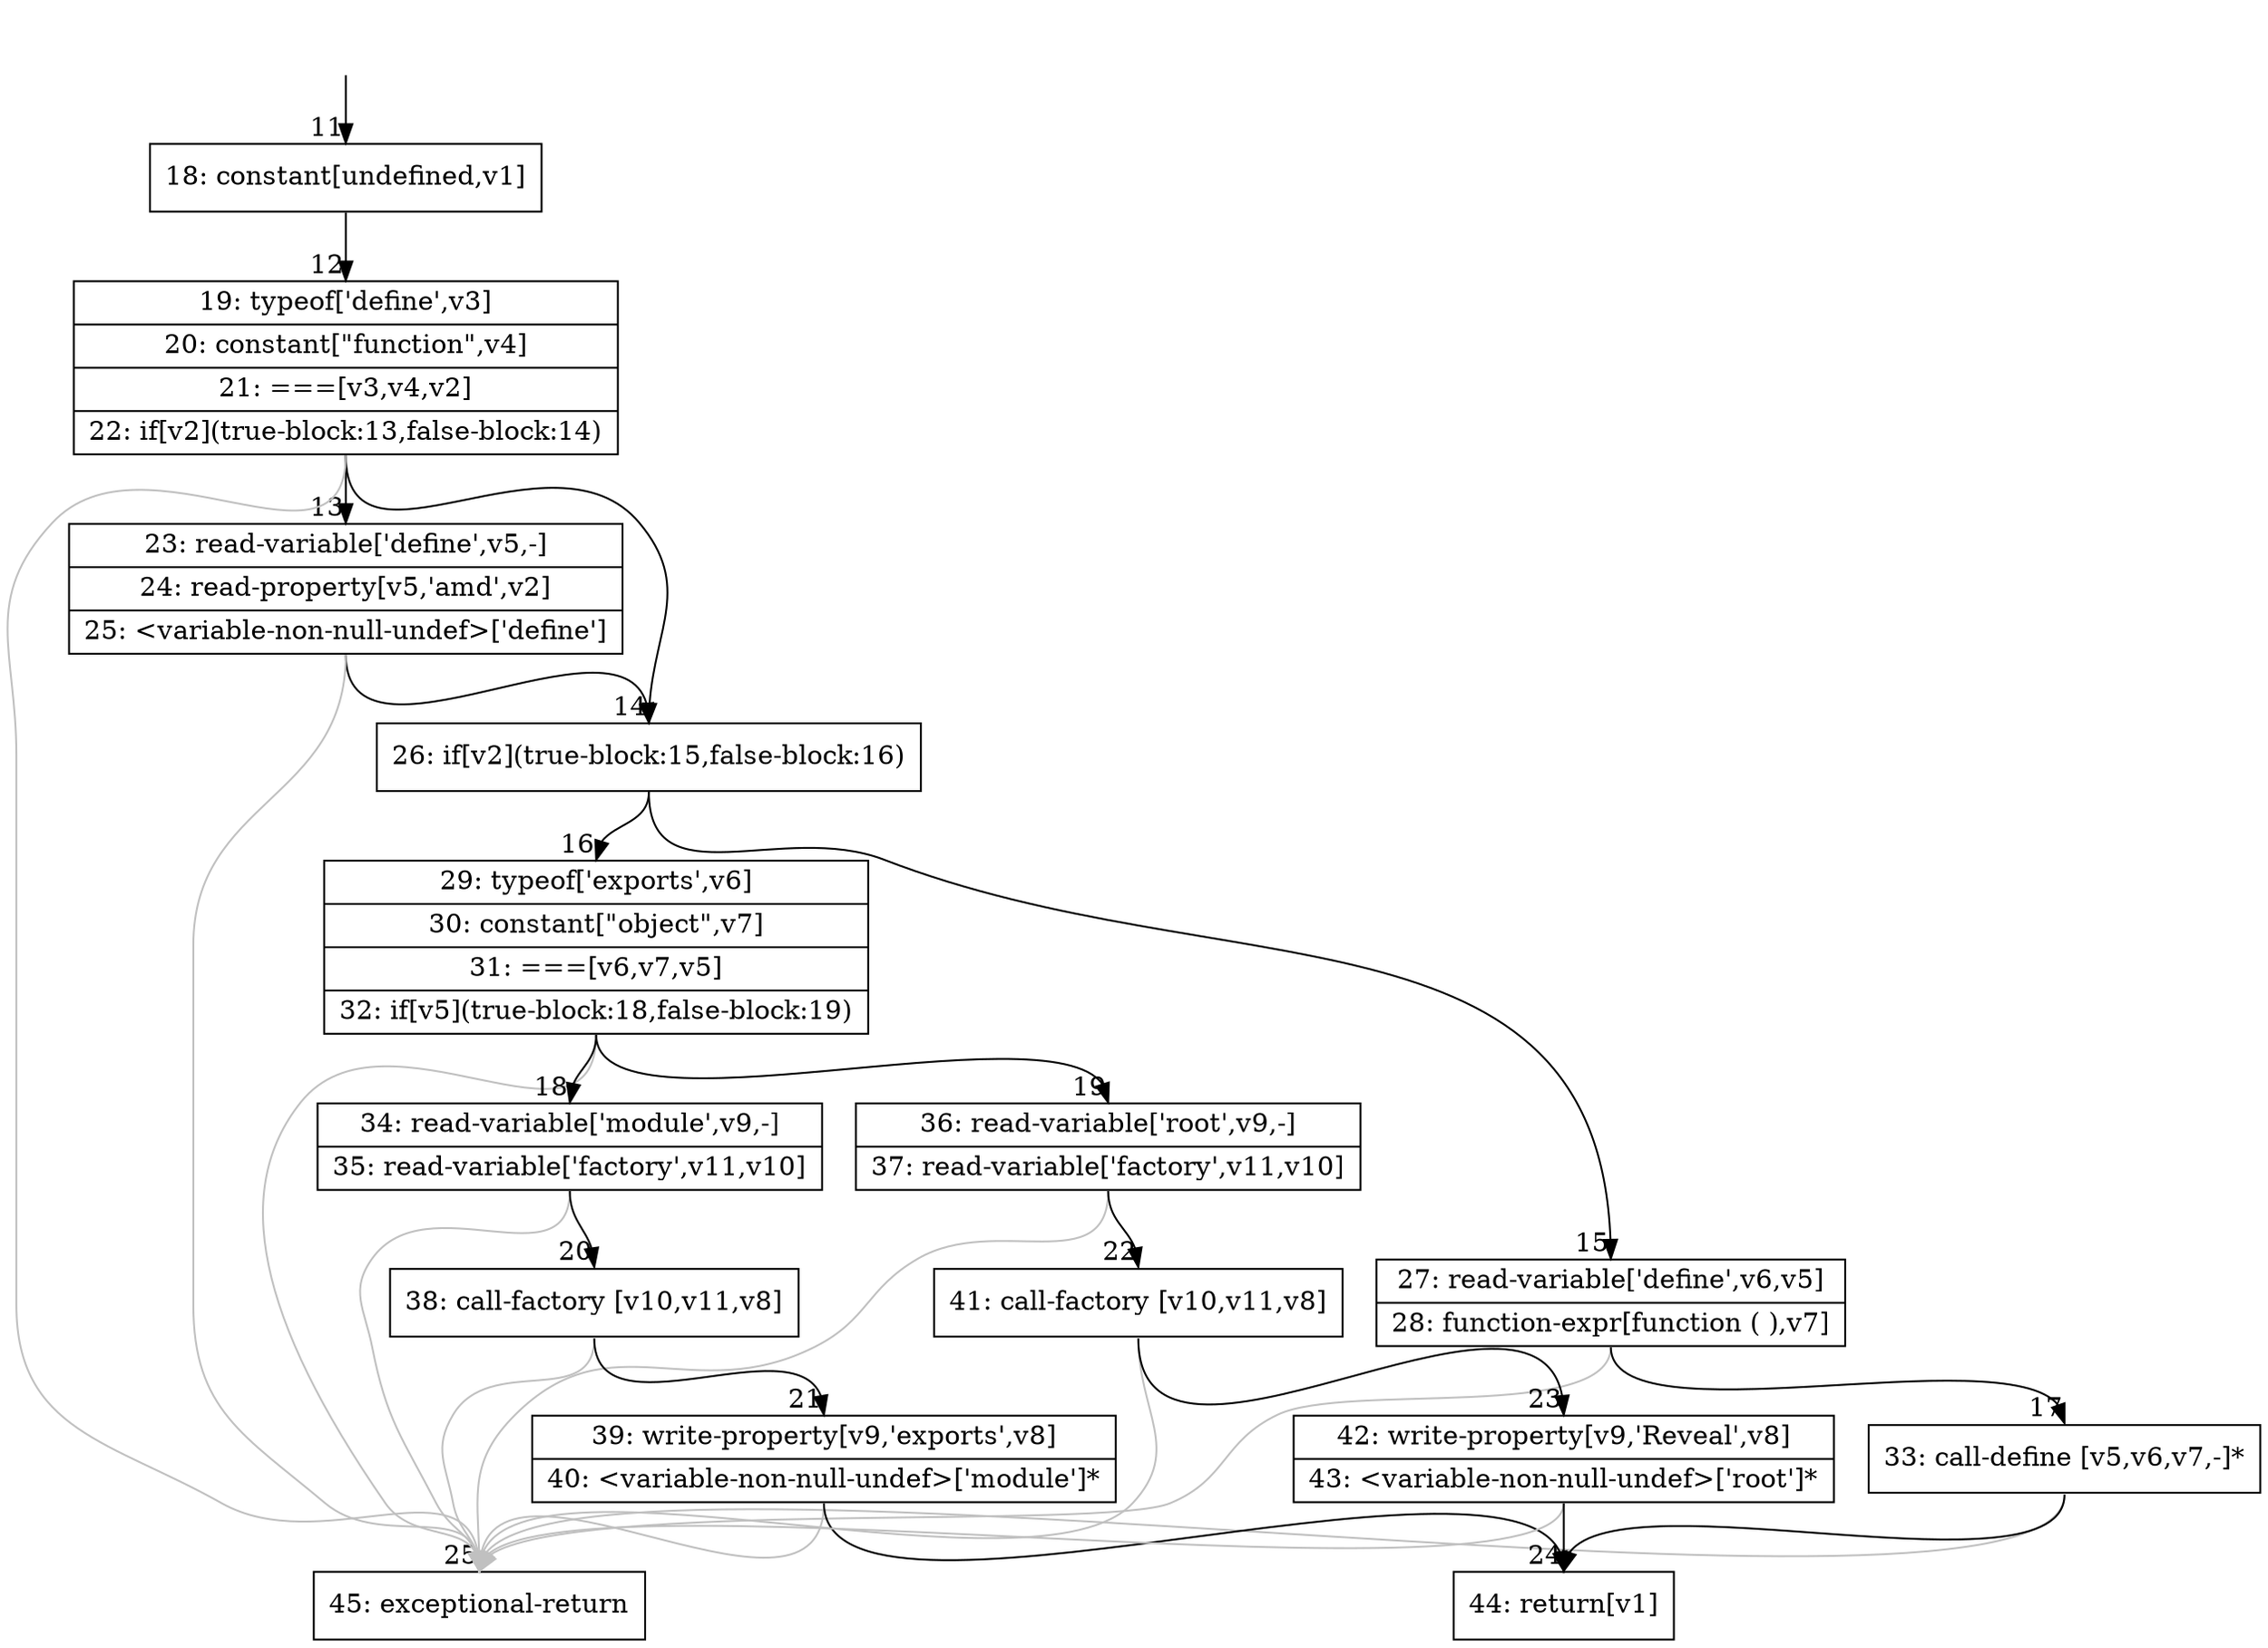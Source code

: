 digraph {
rankdir="TD"
BB_entry1[shape=none,label=""];
BB_entry1 -> BB11 [tailport=s, headport=n, headlabel="    11"]
BB11 [shape=record label="{18: constant[undefined,v1]}" ] 
BB11 -> BB12 [tailport=s, headport=n, headlabel="      12"]
BB12 [shape=record label="{19: typeof['define',v3]|20: constant[\"function\",v4]|21: ===[v3,v4,v2]|22: if[v2](true-block:13,false-block:14)}" ] 
BB12 -> BB14 [tailport=s, headport=n, headlabel="      14"]
BB12 -> BB13 [tailport=s, headport=n, headlabel="      13"]
BB12 -> BB25 [tailport=s, headport=n, color=gray, headlabel="      25"]
BB13 [shape=record label="{23: read-variable['define',v5,-]|24: read-property[v5,'amd',v2]|25: \<variable-non-null-undef\>['define']}" ] 
BB13 -> BB14 [tailport=s, headport=n]
BB13 -> BB25 [tailport=s, headport=n, color=gray]
BB14 [shape=record label="{26: if[v2](true-block:15,false-block:16)}" ] 
BB14 -> BB15 [tailport=s, headport=n, headlabel="      15"]
BB14 -> BB16 [tailport=s, headport=n, headlabel="      16"]
BB15 [shape=record label="{27: read-variable['define',v6,v5]|28: function-expr[function ( ),v7]}" ] 
BB15 -> BB17 [tailport=s, headport=n, headlabel="      17"]
BB15 -> BB25 [tailport=s, headport=n, color=gray]
BB16 [shape=record label="{29: typeof['exports',v6]|30: constant[\"object\",v7]|31: ===[v6,v7,v5]|32: if[v5](true-block:18,false-block:19)}" ] 
BB16 -> BB18 [tailport=s, headport=n, headlabel="      18"]
BB16 -> BB19 [tailport=s, headport=n, headlabel="      19"]
BB16 -> BB25 [tailport=s, headport=n, color=gray]
BB17 [shape=record label="{33: call-define [v5,v6,v7,-]*}" ] 
BB17 -> BB24 [tailport=s, headport=n, headlabel="      24"]
BB17 -> BB25 [tailport=s, headport=n, color=gray]
BB18 [shape=record label="{34: read-variable['module',v9,-]|35: read-variable['factory',v11,v10]}" ] 
BB18 -> BB20 [tailport=s, headport=n, headlabel="      20"]
BB18 -> BB25 [tailport=s, headport=n, color=gray]
BB19 [shape=record label="{36: read-variable['root',v9,-]|37: read-variable['factory',v11,v10]}" ] 
BB19 -> BB22 [tailport=s, headport=n, headlabel="      22"]
BB19 -> BB25 [tailport=s, headport=n, color=gray]
BB20 [shape=record label="{38: call-factory [v10,v11,v8]}" ] 
BB20 -> BB21 [tailport=s, headport=n, headlabel="      21"]
BB20 -> BB25 [tailport=s, headport=n, color=gray]
BB21 [shape=record label="{39: write-property[v9,'exports',v8]|40: \<variable-non-null-undef\>['module']*}" ] 
BB21 -> BB24 [tailport=s, headport=n]
BB21 -> BB25 [tailport=s, headport=n, color=gray]
BB22 [shape=record label="{41: call-factory [v10,v11,v8]}" ] 
BB22 -> BB23 [tailport=s, headport=n, headlabel="      23"]
BB22 -> BB25 [tailport=s, headport=n, color=gray]
BB23 [shape=record label="{42: write-property[v9,'Reveal',v8]|43: \<variable-non-null-undef\>['root']*}" ] 
BB23 -> BB24 [tailport=s, headport=n]
BB23 -> BB25 [tailport=s, headport=n, color=gray]
BB24 [shape=record label="{44: return[v1]}" ] 
BB25 [shape=record label="{45: exceptional-return}" ] 
//#$~ 20
}
